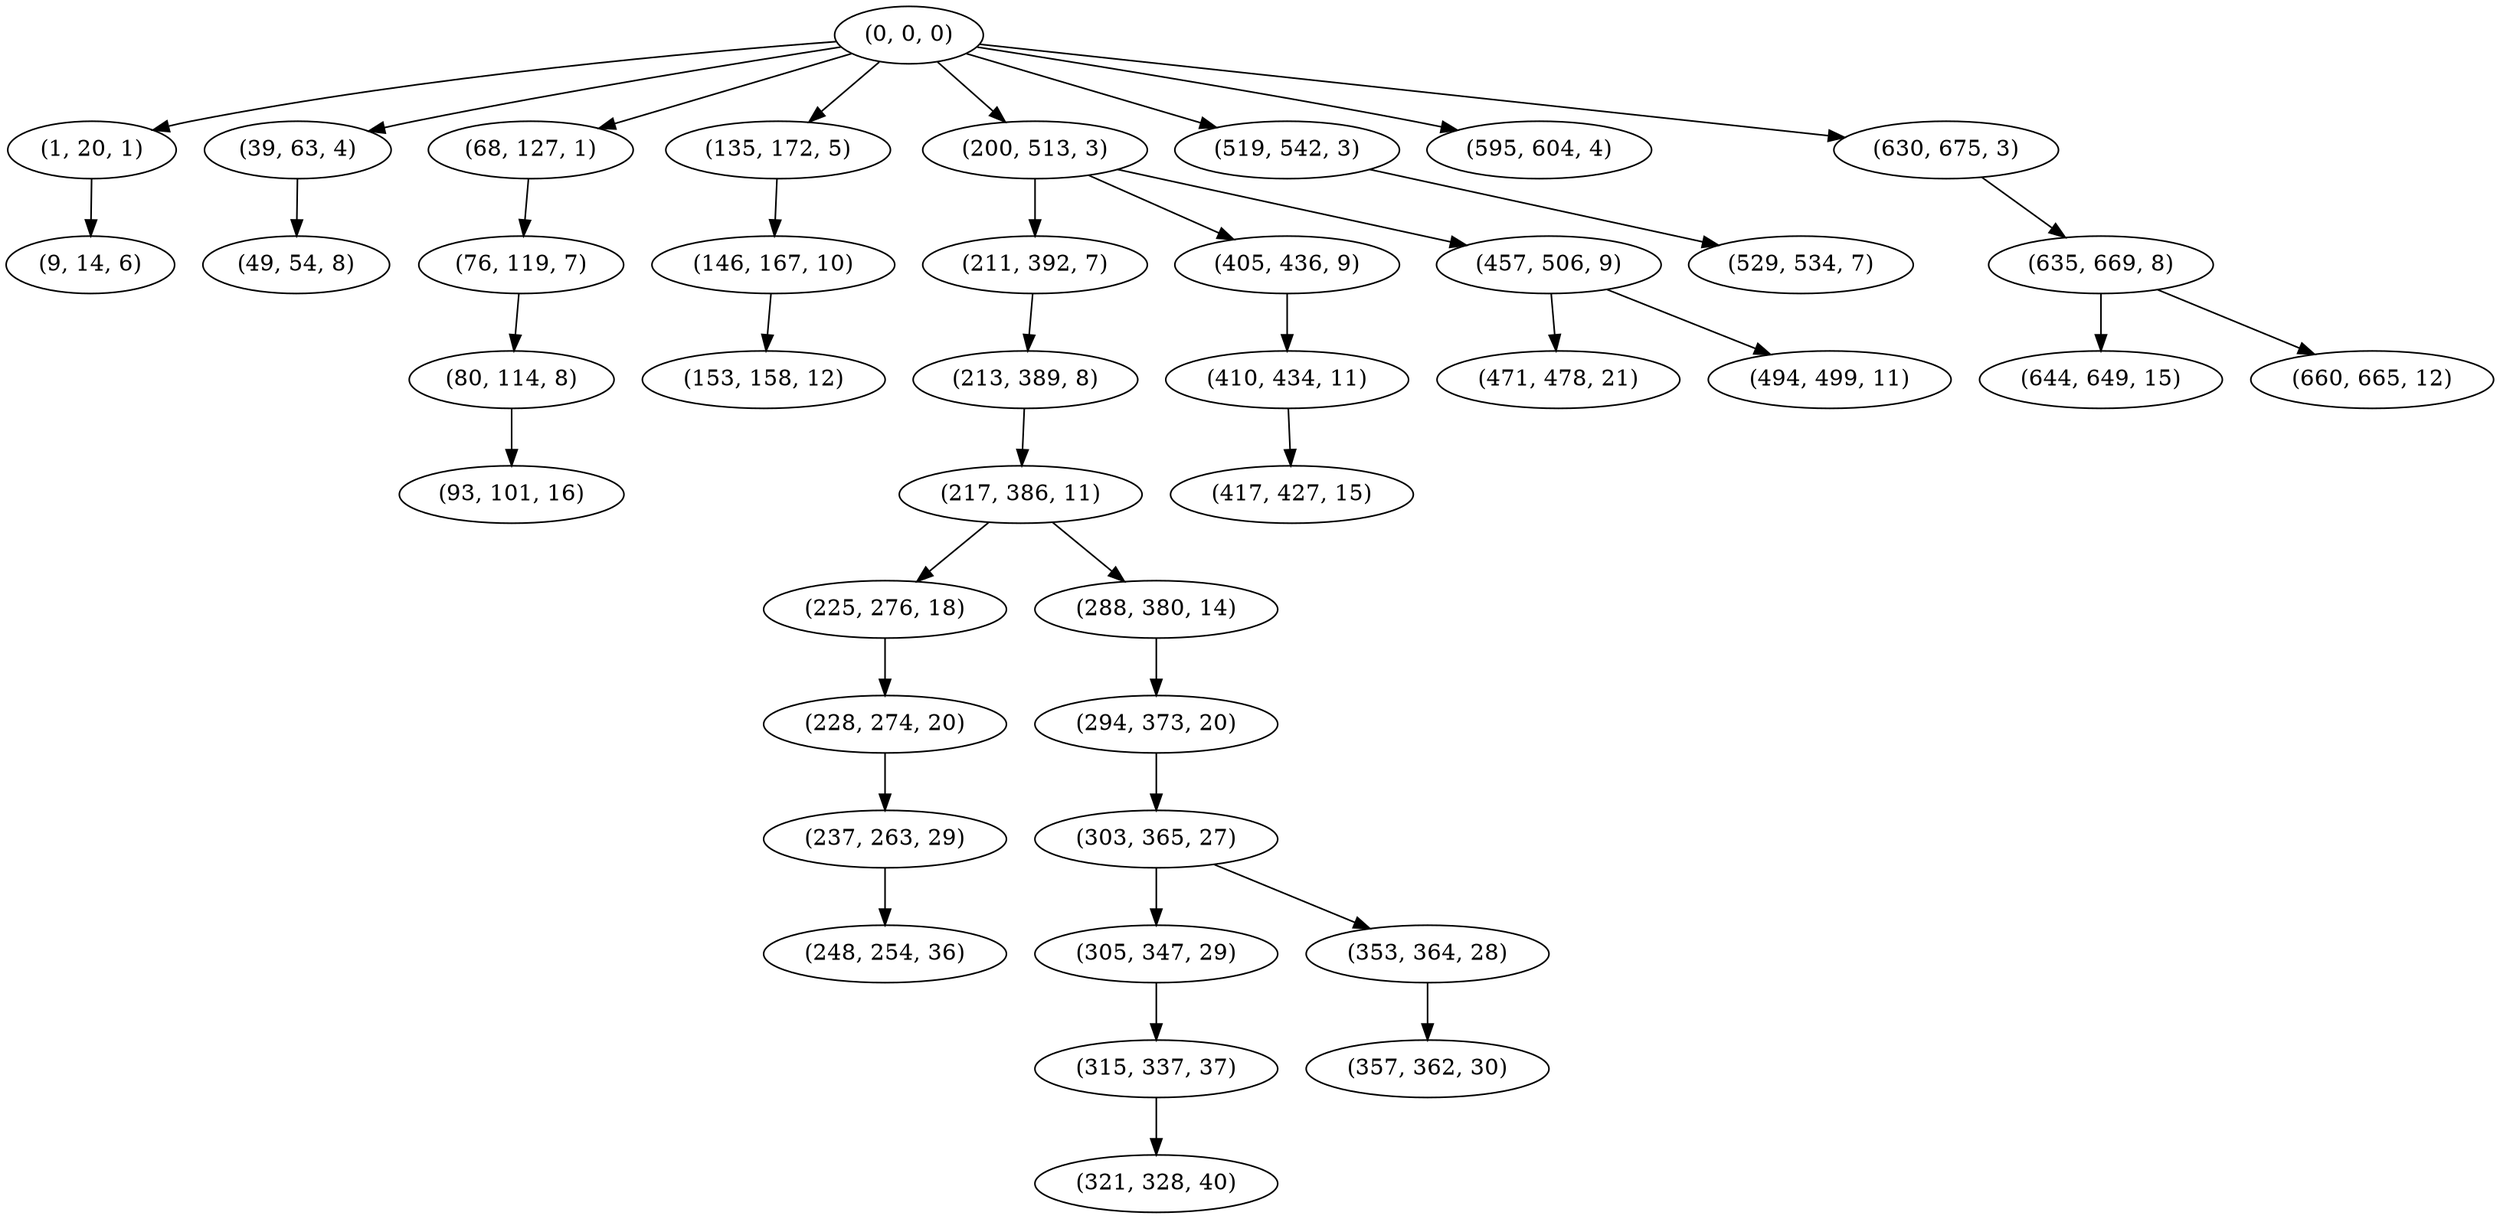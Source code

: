 digraph tree {
    "(0, 0, 0)";
    "(1, 20, 1)";
    "(9, 14, 6)";
    "(39, 63, 4)";
    "(49, 54, 8)";
    "(68, 127, 1)";
    "(76, 119, 7)";
    "(80, 114, 8)";
    "(93, 101, 16)";
    "(135, 172, 5)";
    "(146, 167, 10)";
    "(153, 158, 12)";
    "(200, 513, 3)";
    "(211, 392, 7)";
    "(213, 389, 8)";
    "(217, 386, 11)";
    "(225, 276, 18)";
    "(228, 274, 20)";
    "(237, 263, 29)";
    "(248, 254, 36)";
    "(288, 380, 14)";
    "(294, 373, 20)";
    "(303, 365, 27)";
    "(305, 347, 29)";
    "(315, 337, 37)";
    "(321, 328, 40)";
    "(353, 364, 28)";
    "(357, 362, 30)";
    "(405, 436, 9)";
    "(410, 434, 11)";
    "(417, 427, 15)";
    "(457, 506, 9)";
    "(471, 478, 21)";
    "(494, 499, 11)";
    "(519, 542, 3)";
    "(529, 534, 7)";
    "(595, 604, 4)";
    "(630, 675, 3)";
    "(635, 669, 8)";
    "(644, 649, 15)";
    "(660, 665, 12)";
    "(0, 0, 0)" -> "(1, 20, 1)";
    "(0, 0, 0)" -> "(39, 63, 4)";
    "(0, 0, 0)" -> "(68, 127, 1)";
    "(0, 0, 0)" -> "(135, 172, 5)";
    "(0, 0, 0)" -> "(200, 513, 3)";
    "(0, 0, 0)" -> "(519, 542, 3)";
    "(0, 0, 0)" -> "(595, 604, 4)";
    "(0, 0, 0)" -> "(630, 675, 3)";
    "(1, 20, 1)" -> "(9, 14, 6)";
    "(39, 63, 4)" -> "(49, 54, 8)";
    "(68, 127, 1)" -> "(76, 119, 7)";
    "(76, 119, 7)" -> "(80, 114, 8)";
    "(80, 114, 8)" -> "(93, 101, 16)";
    "(135, 172, 5)" -> "(146, 167, 10)";
    "(146, 167, 10)" -> "(153, 158, 12)";
    "(200, 513, 3)" -> "(211, 392, 7)";
    "(200, 513, 3)" -> "(405, 436, 9)";
    "(200, 513, 3)" -> "(457, 506, 9)";
    "(211, 392, 7)" -> "(213, 389, 8)";
    "(213, 389, 8)" -> "(217, 386, 11)";
    "(217, 386, 11)" -> "(225, 276, 18)";
    "(217, 386, 11)" -> "(288, 380, 14)";
    "(225, 276, 18)" -> "(228, 274, 20)";
    "(228, 274, 20)" -> "(237, 263, 29)";
    "(237, 263, 29)" -> "(248, 254, 36)";
    "(288, 380, 14)" -> "(294, 373, 20)";
    "(294, 373, 20)" -> "(303, 365, 27)";
    "(303, 365, 27)" -> "(305, 347, 29)";
    "(303, 365, 27)" -> "(353, 364, 28)";
    "(305, 347, 29)" -> "(315, 337, 37)";
    "(315, 337, 37)" -> "(321, 328, 40)";
    "(353, 364, 28)" -> "(357, 362, 30)";
    "(405, 436, 9)" -> "(410, 434, 11)";
    "(410, 434, 11)" -> "(417, 427, 15)";
    "(457, 506, 9)" -> "(471, 478, 21)";
    "(457, 506, 9)" -> "(494, 499, 11)";
    "(519, 542, 3)" -> "(529, 534, 7)";
    "(630, 675, 3)" -> "(635, 669, 8)";
    "(635, 669, 8)" -> "(644, 649, 15)";
    "(635, 669, 8)" -> "(660, 665, 12)";
}
